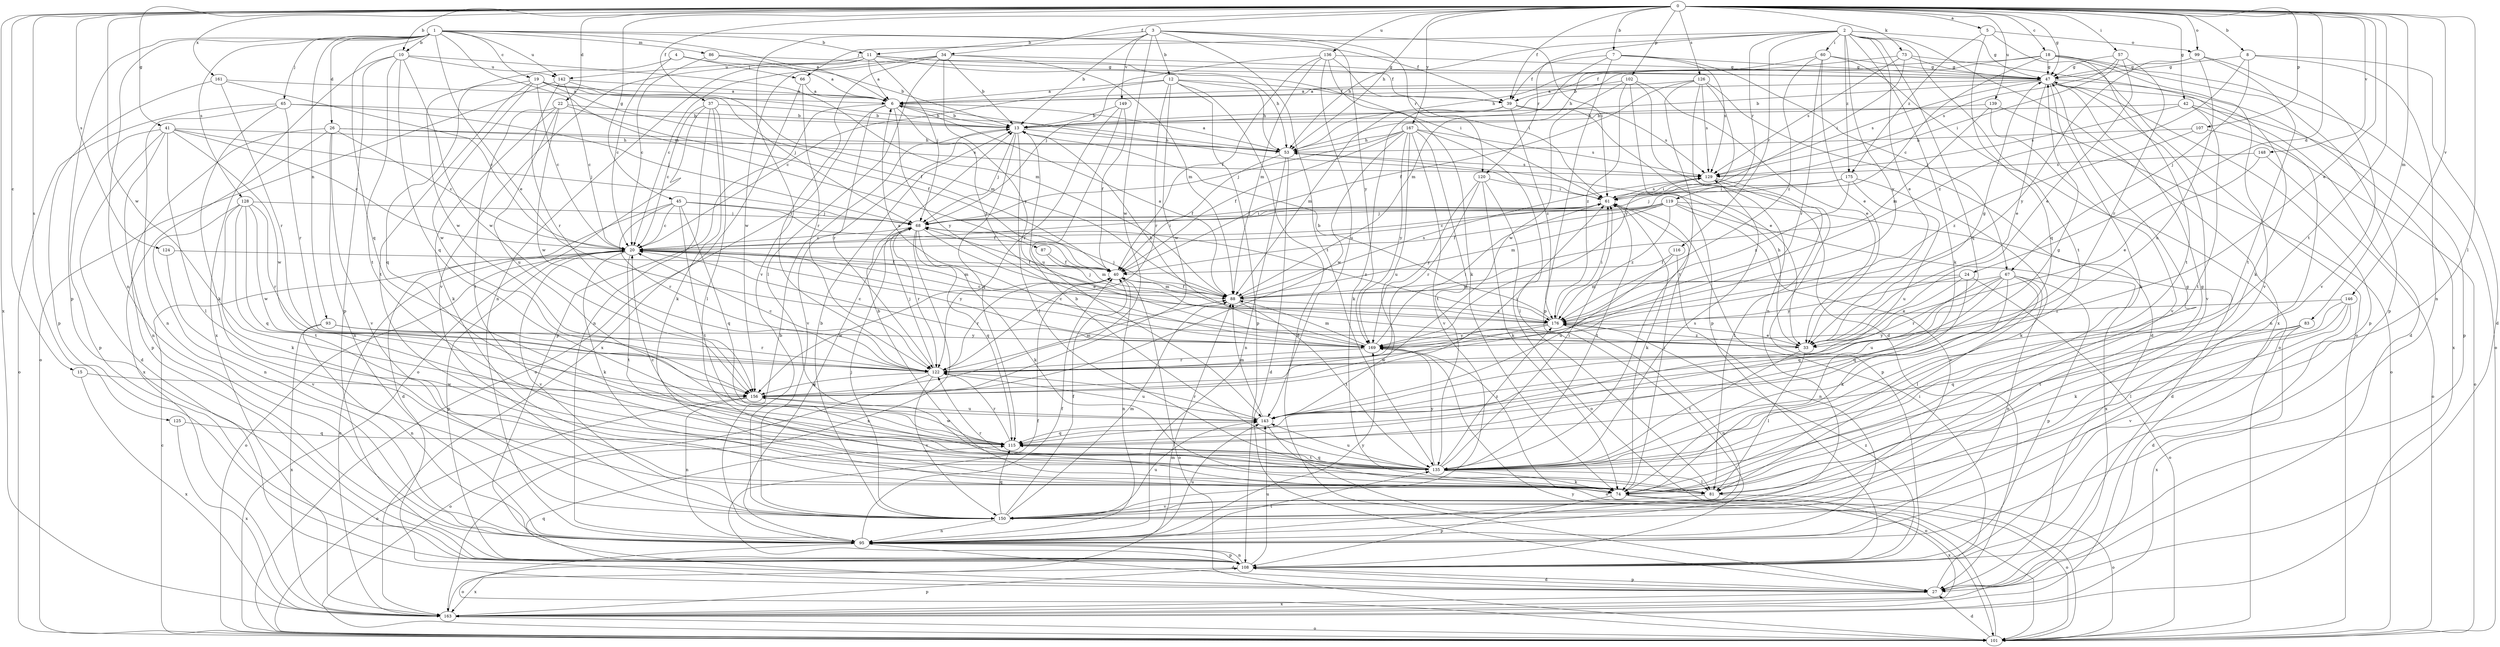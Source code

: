 strict digraph  {
0;
1;
2;
3;
4;
5;
6;
7;
8;
10;
11;
12;
13;
15;
18;
19;
20;
22;
24;
26;
27;
33;
34;
37;
39;
40;
41;
42;
45;
47;
53;
57;
60;
61;
65;
66;
67;
68;
73;
74;
81;
83;
86;
87;
88;
93;
95;
99;
101;
102;
107;
108;
115;
116;
119;
120;
122;
124;
125;
126;
128;
129;
135;
136;
139;
142;
143;
146;
148;
149;
150;
156;
161;
163;
167;
169;
175;
176;
0 -> 5  [label=a];
0 -> 7  [label=b];
0 -> 8  [label=b];
0 -> 10  [label=b];
0 -> 15  [label=c];
0 -> 18  [label=c];
0 -> 22  [label=d];
0 -> 24  [label=d];
0 -> 33  [label=e];
0 -> 34  [label=f];
0 -> 37  [label=f];
0 -> 39  [label=f];
0 -> 41  [label=g];
0 -> 42  [label=g];
0 -> 45  [label=g];
0 -> 47  [label=g];
0 -> 53  [label=h];
0 -> 57  [label=i];
0 -> 73  [label=k];
0 -> 81  [label=l];
0 -> 83  [label=m];
0 -> 99  [label=o];
0 -> 102  [label=p];
0 -> 107  [label=p];
0 -> 124  [label=s];
0 -> 125  [label=s];
0 -> 126  [label=s];
0 -> 135  [label=t];
0 -> 136  [label=u];
0 -> 139  [label=u];
0 -> 146  [label=v];
0 -> 148  [label=v];
0 -> 156  [label=w];
0 -> 161  [label=x];
0 -> 163  [label=x];
0 -> 167  [label=y];
1 -> 6  [label=a];
1 -> 10  [label=b];
1 -> 11  [label=b];
1 -> 19  [label=c];
1 -> 26  [label=d];
1 -> 33  [label=e];
1 -> 39  [label=f];
1 -> 65  [label=j];
1 -> 86  [label=m];
1 -> 87  [label=m];
1 -> 93  [label=n];
1 -> 95  [label=n];
1 -> 108  [label=p];
1 -> 115  [label=q];
1 -> 128  [label=s];
1 -> 142  [label=u];
2 -> 33  [label=e];
2 -> 47  [label=g];
2 -> 53  [label=h];
2 -> 60  [label=i];
2 -> 66  [label=j];
2 -> 74  [label=k];
2 -> 115  [label=q];
2 -> 116  [label=r];
2 -> 119  [label=r];
2 -> 120  [label=r];
2 -> 135  [label=t];
2 -> 163  [label=x];
2 -> 169  [label=y];
2 -> 175  [label=z];
3 -> 11  [label=b];
3 -> 12  [label=b];
3 -> 13  [label=b];
3 -> 61  [label=i];
3 -> 120  [label=r];
3 -> 135  [label=t];
3 -> 149  [label=v];
3 -> 150  [label=v];
3 -> 156  [label=w];
3 -> 169  [label=y];
4 -> 13  [label=b];
4 -> 20  [label=c];
4 -> 66  [label=j];
4 -> 156  [label=w];
5 -> 99  [label=o];
5 -> 101  [label=o];
5 -> 115  [label=q];
5 -> 175  [label=z];
6 -> 13  [label=b];
6 -> 61  [label=i];
6 -> 101  [label=o];
6 -> 108  [label=p];
6 -> 122  [label=r];
6 -> 169  [label=y];
6 -> 176  [label=z];
7 -> 39  [label=f];
7 -> 47  [label=g];
7 -> 67  [label=j];
7 -> 88  [label=m];
7 -> 108  [label=p];
7 -> 129  [label=s];
8 -> 27  [label=d];
8 -> 47  [label=g];
8 -> 67  [label=j];
8 -> 95  [label=n];
8 -> 176  [label=z];
10 -> 88  [label=m];
10 -> 108  [label=p];
10 -> 115  [label=q];
10 -> 135  [label=t];
10 -> 142  [label=u];
10 -> 156  [label=w];
10 -> 163  [label=x];
11 -> 6  [label=a];
11 -> 39  [label=f];
11 -> 53  [label=h];
11 -> 61  [label=i];
11 -> 68  [label=j];
11 -> 95  [label=n];
11 -> 142  [label=u];
11 -> 150  [label=v];
12 -> 6  [label=a];
12 -> 20  [label=c];
12 -> 27  [label=d];
12 -> 39  [label=f];
12 -> 53  [label=h];
12 -> 108  [label=p];
12 -> 122  [label=r];
12 -> 156  [label=w];
13 -> 53  [label=h];
13 -> 68  [label=j];
13 -> 81  [label=l];
13 -> 115  [label=q];
13 -> 150  [label=v];
15 -> 156  [label=w];
15 -> 163  [label=x];
18 -> 13  [label=b];
18 -> 20  [label=c];
18 -> 39  [label=f];
18 -> 47  [label=g];
18 -> 101  [label=o];
18 -> 108  [label=p];
18 -> 135  [label=t];
18 -> 150  [label=v];
19 -> 6  [label=a];
19 -> 20  [label=c];
19 -> 40  [label=f];
19 -> 53  [label=h];
19 -> 68  [label=j];
19 -> 115  [label=q];
19 -> 135  [label=t];
19 -> 156  [label=w];
20 -> 40  [label=f];
20 -> 61  [label=i];
20 -> 74  [label=k];
20 -> 88  [label=m];
20 -> 101  [label=o];
20 -> 108  [label=p];
20 -> 135  [label=t];
20 -> 150  [label=v];
20 -> 169  [label=y];
22 -> 13  [label=b];
22 -> 40  [label=f];
22 -> 74  [label=k];
22 -> 135  [label=t];
22 -> 143  [label=u];
22 -> 156  [label=w];
24 -> 33  [label=e];
24 -> 88  [label=m];
24 -> 101  [label=o];
24 -> 115  [label=q];
24 -> 169  [label=y];
26 -> 20  [label=c];
26 -> 53  [label=h];
26 -> 95  [label=n];
26 -> 108  [label=p];
26 -> 129  [label=s];
26 -> 150  [label=v];
26 -> 163  [label=x];
27 -> 61  [label=i];
27 -> 108  [label=p];
27 -> 115  [label=q];
27 -> 163  [label=x];
33 -> 20  [label=c];
33 -> 47  [label=g];
33 -> 53  [label=h];
33 -> 81  [label=l];
33 -> 135  [label=t];
33 -> 176  [label=z];
34 -> 13  [label=b];
34 -> 20  [label=c];
34 -> 47  [label=g];
34 -> 81  [label=l];
34 -> 88  [label=m];
34 -> 122  [label=r];
34 -> 156  [label=w];
34 -> 169  [label=y];
37 -> 13  [label=b];
37 -> 20  [label=c];
37 -> 74  [label=k];
37 -> 81  [label=l];
37 -> 95  [label=n];
37 -> 101  [label=o];
39 -> 33  [label=e];
39 -> 74  [label=k];
39 -> 88  [label=m];
39 -> 129  [label=s];
39 -> 176  [label=z];
40 -> 88  [label=m];
40 -> 95  [label=n];
40 -> 101  [label=o];
40 -> 122  [label=r];
40 -> 156  [label=w];
41 -> 20  [label=c];
41 -> 27  [label=d];
41 -> 53  [label=h];
41 -> 68  [label=j];
41 -> 81  [label=l];
41 -> 95  [label=n];
41 -> 108  [label=p];
41 -> 156  [label=w];
42 -> 13  [label=b];
42 -> 95  [label=n];
42 -> 108  [label=p];
42 -> 129  [label=s];
42 -> 135  [label=t];
45 -> 20  [label=c];
45 -> 27  [label=d];
45 -> 40  [label=f];
45 -> 68  [label=j];
45 -> 115  [label=q];
45 -> 122  [label=r];
45 -> 135  [label=t];
47 -> 6  [label=a];
47 -> 13  [label=b];
47 -> 27  [label=d];
47 -> 33  [label=e];
47 -> 74  [label=k];
47 -> 108  [label=p];
47 -> 129  [label=s];
47 -> 150  [label=v];
47 -> 163  [label=x];
53 -> 6  [label=a];
53 -> 27  [label=d];
53 -> 40  [label=f];
53 -> 95  [label=n];
53 -> 129  [label=s];
57 -> 33  [label=e];
57 -> 47  [label=g];
57 -> 61  [label=i];
57 -> 122  [label=r];
57 -> 129  [label=s];
60 -> 33  [label=e];
60 -> 47  [label=g];
60 -> 53  [label=h];
60 -> 101  [label=o];
60 -> 122  [label=r];
60 -> 176  [label=z];
61 -> 68  [label=j];
61 -> 74  [label=k];
61 -> 129  [label=s];
61 -> 135  [label=t];
65 -> 13  [label=b];
65 -> 68  [label=j];
65 -> 74  [label=k];
65 -> 95  [label=n];
65 -> 101  [label=o];
65 -> 122  [label=r];
66 -> 6  [label=a];
66 -> 122  [label=r];
66 -> 163  [label=x];
67 -> 74  [label=k];
67 -> 81  [label=l];
67 -> 88  [label=m];
67 -> 95  [label=n];
67 -> 108  [label=p];
67 -> 115  [label=q];
67 -> 122  [label=r];
67 -> 143  [label=u];
68 -> 20  [label=c];
68 -> 33  [label=e];
68 -> 61  [label=i];
68 -> 74  [label=k];
68 -> 115  [label=q];
68 -> 122  [label=r];
68 -> 163  [label=x];
68 -> 176  [label=z];
73 -> 47  [label=g];
73 -> 53  [label=h];
73 -> 61  [label=i];
73 -> 74  [label=k];
73 -> 129  [label=s];
74 -> 13  [label=b];
74 -> 47  [label=g];
74 -> 61  [label=i];
74 -> 101  [label=o];
74 -> 108  [label=p];
74 -> 163  [label=x];
81 -> 47  [label=g];
81 -> 101  [label=o];
81 -> 122  [label=r];
81 -> 150  [label=v];
83 -> 115  [label=q];
83 -> 150  [label=v];
83 -> 163  [label=x];
83 -> 169  [label=y];
86 -> 6  [label=a];
86 -> 20  [label=c];
86 -> 47  [label=g];
87 -> 40  [label=f];
87 -> 88  [label=m];
88 -> 6  [label=a];
88 -> 40  [label=f];
88 -> 68  [label=j];
88 -> 129  [label=s];
88 -> 135  [label=t];
88 -> 176  [label=z];
93 -> 95  [label=n];
93 -> 122  [label=r];
93 -> 163  [label=x];
93 -> 169  [label=y];
95 -> 13  [label=b];
95 -> 27  [label=d];
95 -> 40  [label=f];
95 -> 68  [label=j];
95 -> 101  [label=o];
95 -> 108  [label=p];
95 -> 135  [label=t];
95 -> 143  [label=u];
95 -> 169  [label=y];
99 -> 47  [label=g];
99 -> 135  [label=t];
99 -> 143  [label=u];
99 -> 150  [label=v];
99 -> 169  [label=y];
101 -> 20  [label=c];
101 -> 27  [label=d];
101 -> 169  [label=y];
102 -> 6  [label=a];
102 -> 27  [label=d];
102 -> 33  [label=e];
102 -> 108  [label=p];
102 -> 156  [label=w];
102 -> 176  [label=z];
107 -> 53  [label=h];
107 -> 101  [label=o];
107 -> 176  [label=z];
108 -> 27  [label=d];
108 -> 40  [label=f];
108 -> 95  [label=n];
108 -> 143  [label=u];
108 -> 163  [label=x];
108 -> 176  [label=z];
115 -> 122  [label=r];
115 -> 135  [label=t];
115 -> 156  [label=w];
116 -> 40  [label=f];
116 -> 95  [label=n];
116 -> 143  [label=u];
119 -> 20  [label=c];
119 -> 27  [label=d];
119 -> 40  [label=f];
119 -> 68  [label=j];
119 -> 88  [label=m];
119 -> 150  [label=v];
119 -> 163  [label=x];
119 -> 176  [label=z];
120 -> 61  [label=i];
120 -> 74  [label=k];
120 -> 101  [label=o];
120 -> 122  [label=r];
120 -> 169  [label=y];
122 -> 20  [label=c];
122 -> 68  [label=j];
122 -> 88  [label=m];
122 -> 101  [label=o];
122 -> 143  [label=u];
122 -> 150  [label=v];
122 -> 156  [label=w];
124 -> 40  [label=f];
124 -> 150  [label=v];
125 -> 115  [label=q];
125 -> 163  [label=x];
126 -> 6  [label=a];
126 -> 27  [label=d];
126 -> 40  [label=f];
126 -> 95  [label=n];
126 -> 129  [label=s];
126 -> 135  [label=t];
126 -> 169  [label=y];
128 -> 68  [label=j];
128 -> 74  [label=k];
128 -> 95  [label=n];
128 -> 115  [label=q];
128 -> 122  [label=r];
128 -> 135  [label=t];
128 -> 156  [label=w];
129 -> 61  [label=i];
129 -> 81  [label=l];
129 -> 108  [label=p];
135 -> 13  [label=b];
135 -> 20  [label=c];
135 -> 61  [label=i];
135 -> 74  [label=k];
135 -> 81  [label=l];
135 -> 115  [label=q];
135 -> 129  [label=s];
135 -> 143  [label=u];
135 -> 169  [label=y];
135 -> 176  [label=z];
136 -> 40  [label=f];
136 -> 47  [label=g];
136 -> 61  [label=i];
136 -> 68  [label=j];
136 -> 74  [label=k];
136 -> 88  [label=m];
136 -> 143  [label=u];
139 -> 13  [label=b];
139 -> 88  [label=m];
139 -> 101  [label=o];
139 -> 150  [label=v];
142 -> 6  [label=a];
142 -> 20  [label=c];
142 -> 88  [label=m];
142 -> 101  [label=o];
142 -> 122  [label=r];
143 -> 47  [label=g];
143 -> 88  [label=m];
143 -> 101  [label=o];
143 -> 115  [label=q];
143 -> 122  [label=r];
146 -> 27  [label=d];
146 -> 74  [label=k];
146 -> 81  [label=l];
146 -> 135  [label=t];
146 -> 176  [label=z];
148 -> 33  [label=e];
148 -> 101  [label=o];
148 -> 129  [label=s];
149 -> 13  [label=b];
149 -> 40  [label=f];
149 -> 122  [label=r];
149 -> 143  [label=u];
150 -> 13  [label=b];
150 -> 40  [label=f];
150 -> 68  [label=j];
150 -> 88  [label=m];
150 -> 95  [label=n];
150 -> 115  [label=q];
150 -> 143  [label=u];
156 -> 61  [label=i];
156 -> 95  [label=n];
156 -> 101  [label=o];
156 -> 143  [label=u];
161 -> 6  [label=a];
161 -> 20  [label=c];
161 -> 108  [label=p];
161 -> 122  [label=r];
163 -> 20  [label=c];
163 -> 88  [label=m];
163 -> 101  [label=o];
163 -> 108  [label=p];
167 -> 40  [label=f];
167 -> 53  [label=h];
167 -> 68  [label=j];
167 -> 81  [label=l];
167 -> 129  [label=s];
167 -> 135  [label=t];
167 -> 143  [label=u];
167 -> 150  [label=v];
167 -> 156  [label=w];
167 -> 169  [label=y];
169 -> 6  [label=a];
169 -> 13  [label=b];
169 -> 20  [label=c];
169 -> 61  [label=i];
169 -> 88  [label=m];
169 -> 101  [label=o];
169 -> 122  [label=r];
175 -> 61  [label=i];
175 -> 68  [label=j];
175 -> 74  [label=k];
175 -> 143  [label=u];
175 -> 176  [label=z];
176 -> 13  [label=b];
176 -> 20  [label=c];
176 -> 33  [label=e];
176 -> 61  [label=i];
176 -> 68  [label=j];
176 -> 95  [label=n];
176 -> 156  [label=w];
176 -> 169  [label=y];
}
